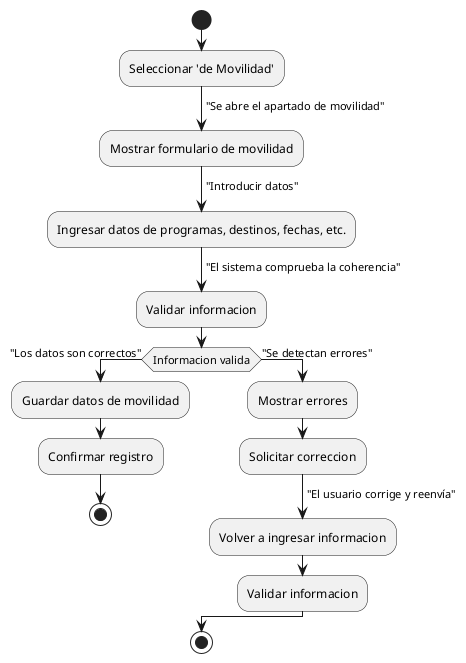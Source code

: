 @startuml

start
:Seleccionar 'de Movilidad';
-> "Se abre el apartado de movilidad";
:Mostrar formulario de movilidad;
-> "Introducir datos";
:Ingresar datos de programas, destinos, fechas, etc.;
-> "El sistema comprueba la coherencia";
:Validar informacion;

if (Informacion valida) then (Si)
  -> "Los datos son correctos";
  :Guardar datos de movilidad;
  :Confirmar registro;
  stop
else (No)
  -> "Se detectan errores";
  :Mostrar errores;
  :Solicitar correccion;
  -> "El usuario corrige y reenvía";
  :Volver a ingresar informacion;
  :Validar informacion;
endif

stop

@enduml
